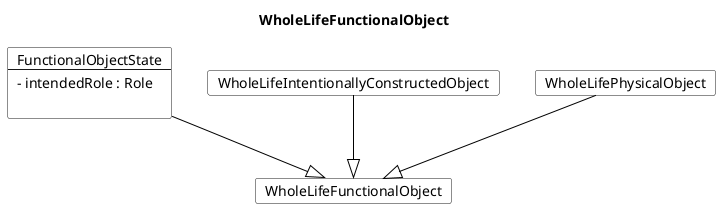 @startuml
Title WholeLifeFunctionalObject 

Card WholeLifeFunctionalObject #fff [
WholeLifeFunctionalObject
]
Card FunctionalObjectState #fff [
FunctionalObjectState
----
- intendedRole : Role 

]
FunctionalObjectState --|> WholeLifeFunctionalObject  #000 
Card WholeLifeIntentionallyConstructedObject #fff [
WholeLifeIntentionallyConstructedObject
]
WholeLifeIntentionallyConstructedObject --|> WholeLifeFunctionalObject  #000 
Card WholeLifePhysicalObject #fff [
WholeLifePhysicalObject
]
WholeLifePhysicalObject --|> WholeLifeFunctionalObject  #000 
@enduml